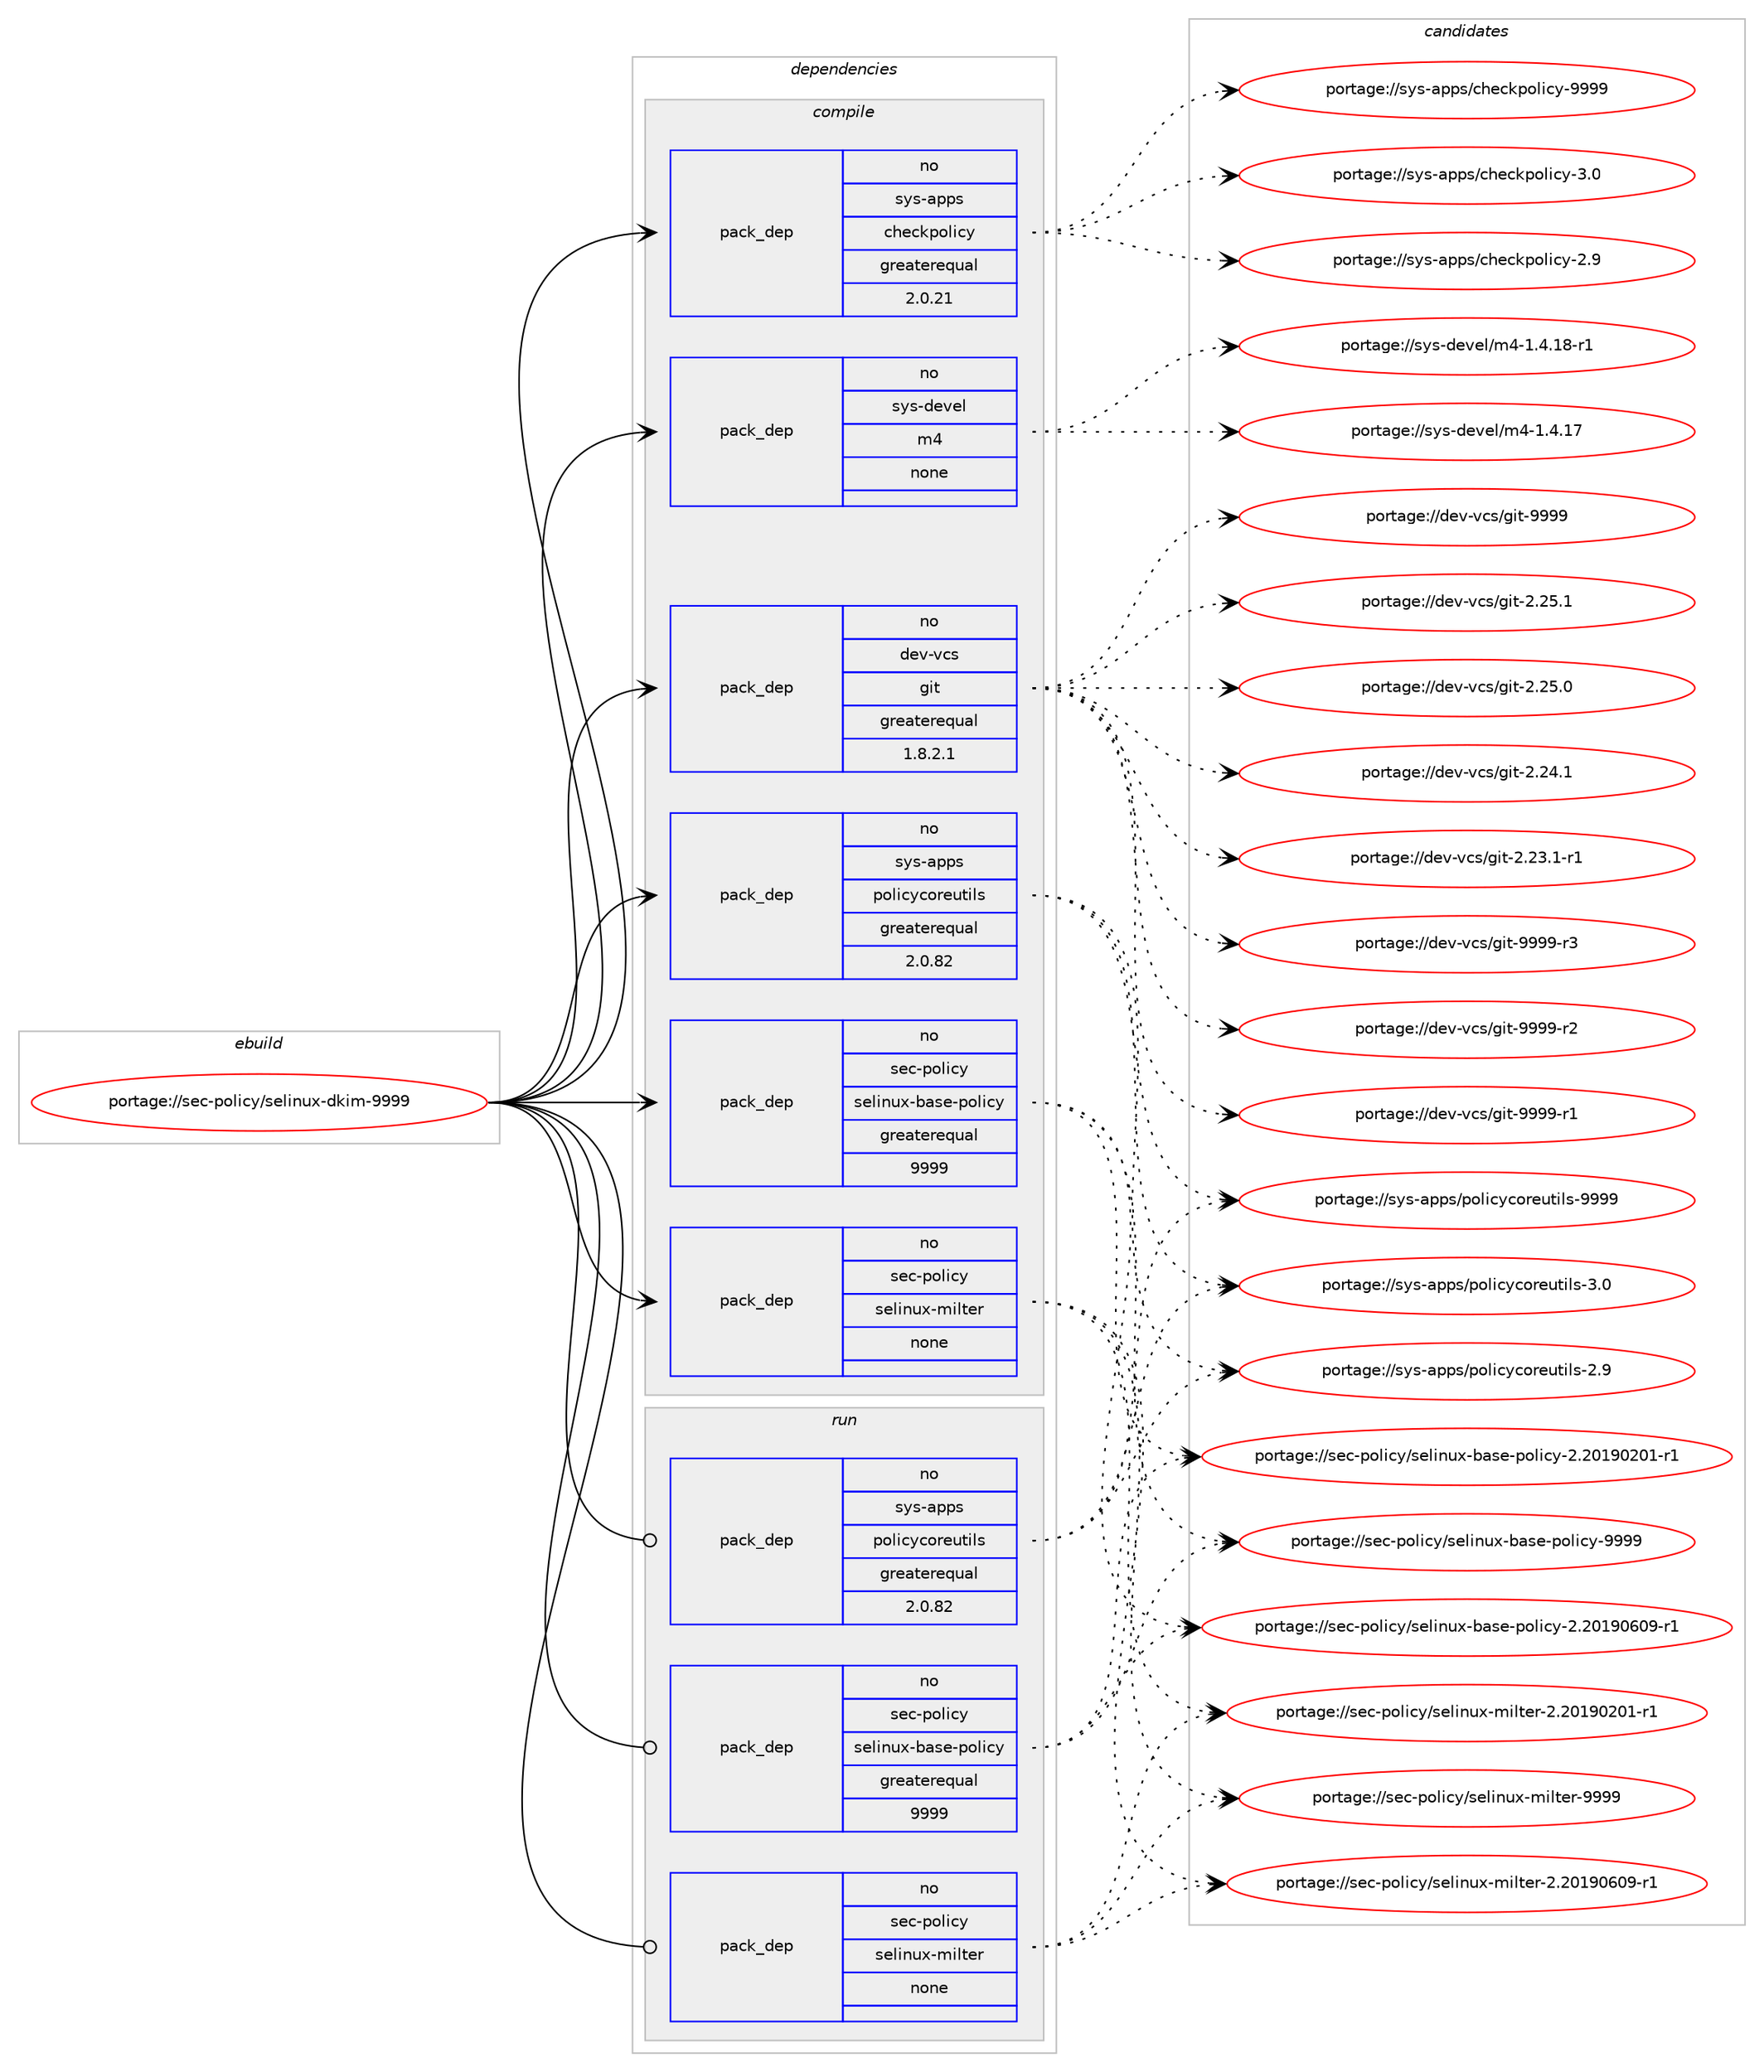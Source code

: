 digraph prolog {

# *************
# Graph options
# *************

newrank=true;
concentrate=true;
compound=true;
graph [rankdir=LR,fontname=Helvetica,fontsize=10,ranksep=1.5];#, ranksep=2.5, nodesep=0.2];
edge  [arrowhead=vee];
node  [fontname=Helvetica,fontsize=10];

# **********
# The ebuild
# **********

subgraph cluster_leftcol {
color=gray;
rank=same;
label=<<i>ebuild</i>>;
id [label="portage://sec-policy/selinux-dkim-9999", color=red, width=4, href="../sec-policy/selinux-dkim-9999.svg"];
}

# ****************
# The dependencies
# ****************

subgraph cluster_midcol {
color=gray;
label=<<i>dependencies</i>>;
subgraph cluster_compile {
fillcolor="#eeeeee";
style=filled;
label=<<i>compile</i>>;
subgraph pack12834 {
dependency15751 [label=<<TABLE BORDER="0" CELLBORDER="1" CELLSPACING="0" CELLPADDING="4" WIDTH="220"><TR><TD ROWSPAN="6" CELLPADDING="30">pack_dep</TD></TR><TR><TD WIDTH="110">no</TD></TR><TR><TD>dev-vcs</TD></TR><TR><TD>git</TD></TR><TR><TD>greaterequal</TD></TR><TR><TD>1.8.2.1</TD></TR></TABLE>>, shape=none, color=blue];
}
id:e -> dependency15751:w [weight=20,style="solid",arrowhead="vee"];
subgraph pack12835 {
dependency15752 [label=<<TABLE BORDER="0" CELLBORDER="1" CELLSPACING="0" CELLPADDING="4" WIDTH="220"><TR><TD ROWSPAN="6" CELLPADDING="30">pack_dep</TD></TR><TR><TD WIDTH="110">no</TD></TR><TR><TD>sec-policy</TD></TR><TR><TD>selinux-base-policy</TD></TR><TR><TD>greaterequal</TD></TR><TR><TD>9999</TD></TR></TABLE>>, shape=none, color=blue];
}
id:e -> dependency15752:w [weight=20,style="solid",arrowhead="vee"];
subgraph pack12836 {
dependency15753 [label=<<TABLE BORDER="0" CELLBORDER="1" CELLSPACING="0" CELLPADDING="4" WIDTH="220"><TR><TD ROWSPAN="6" CELLPADDING="30">pack_dep</TD></TR><TR><TD WIDTH="110">no</TD></TR><TR><TD>sec-policy</TD></TR><TR><TD>selinux-milter</TD></TR><TR><TD>none</TD></TR><TR><TD></TD></TR></TABLE>>, shape=none, color=blue];
}
id:e -> dependency15753:w [weight=20,style="solid",arrowhead="vee"];
subgraph pack12837 {
dependency15754 [label=<<TABLE BORDER="0" CELLBORDER="1" CELLSPACING="0" CELLPADDING="4" WIDTH="220"><TR><TD ROWSPAN="6" CELLPADDING="30">pack_dep</TD></TR><TR><TD WIDTH="110">no</TD></TR><TR><TD>sys-apps</TD></TR><TR><TD>checkpolicy</TD></TR><TR><TD>greaterequal</TD></TR><TR><TD>2.0.21</TD></TR></TABLE>>, shape=none, color=blue];
}
id:e -> dependency15754:w [weight=20,style="solid",arrowhead="vee"];
subgraph pack12838 {
dependency15755 [label=<<TABLE BORDER="0" CELLBORDER="1" CELLSPACING="0" CELLPADDING="4" WIDTH="220"><TR><TD ROWSPAN="6" CELLPADDING="30">pack_dep</TD></TR><TR><TD WIDTH="110">no</TD></TR><TR><TD>sys-apps</TD></TR><TR><TD>policycoreutils</TD></TR><TR><TD>greaterequal</TD></TR><TR><TD>2.0.82</TD></TR></TABLE>>, shape=none, color=blue];
}
id:e -> dependency15755:w [weight=20,style="solid",arrowhead="vee"];
subgraph pack12839 {
dependency15756 [label=<<TABLE BORDER="0" CELLBORDER="1" CELLSPACING="0" CELLPADDING="4" WIDTH="220"><TR><TD ROWSPAN="6" CELLPADDING="30">pack_dep</TD></TR><TR><TD WIDTH="110">no</TD></TR><TR><TD>sys-devel</TD></TR><TR><TD>m4</TD></TR><TR><TD>none</TD></TR><TR><TD></TD></TR></TABLE>>, shape=none, color=blue];
}
id:e -> dependency15756:w [weight=20,style="solid",arrowhead="vee"];
}
subgraph cluster_compileandrun {
fillcolor="#eeeeee";
style=filled;
label=<<i>compile and run</i>>;
}
subgraph cluster_run {
fillcolor="#eeeeee";
style=filled;
label=<<i>run</i>>;
subgraph pack12840 {
dependency15757 [label=<<TABLE BORDER="0" CELLBORDER="1" CELLSPACING="0" CELLPADDING="4" WIDTH="220"><TR><TD ROWSPAN="6" CELLPADDING="30">pack_dep</TD></TR><TR><TD WIDTH="110">no</TD></TR><TR><TD>sec-policy</TD></TR><TR><TD>selinux-base-policy</TD></TR><TR><TD>greaterequal</TD></TR><TR><TD>9999</TD></TR></TABLE>>, shape=none, color=blue];
}
id:e -> dependency15757:w [weight=20,style="solid",arrowhead="odot"];
subgraph pack12841 {
dependency15758 [label=<<TABLE BORDER="0" CELLBORDER="1" CELLSPACING="0" CELLPADDING="4" WIDTH="220"><TR><TD ROWSPAN="6" CELLPADDING="30">pack_dep</TD></TR><TR><TD WIDTH="110">no</TD></TR><TR><TD>sec-policy</TD></TR><TR><TD>selinux-milter</TD></TR><TR><TD>none</TD></TR><TR><TD></TD></TR></TABLE>>, shape=none, color=blue];
}
id:e -> dependency15758:w [weight=20,style="solid",arrowhead="odot"];
subgraph pack12842 {
dependency15759 [label=<<TABLE BORDER="0" CELLBORDER="1" CELLSPACING="0" CELLPADDING="4" WIDTH="220"><TR><TD ROWSPAN="6" CELLPADDING="30">pack_dep</TD></TR><TR><TD WIDTH="110">no</TD></TR><TR><TD>sys-apps</TD></TR><TR><TD>policycoreutils</TD></TR><TR><TD>greaterequal</TD></TR><TR><TD>2.0.82</TD></TR></TABLE>>, shape=none, color=blue];
}
id:e -> dependency15759:w [weight=20,style="solid",arrowhead="odot"];
}
}

# **************
# The candidates
# **************

subgraph cluster_choices {
rank=same;
color=gray;
label=<<i>candidates</i>>;

subgraph choice12834 {
color=black;
nodesep=1;
choice10010111845118991154710310511645575757574511451 [label="portage://dev-vcs/git-9999-r3", color=red, width=4,href="../dev-vcs/git-9999-r3.svg"];
choice10010111845118991154710310511645575757574511450 [label="portage://dev-vcs/git-9999-r2", color=red, width=4,href="../dev-vcs/git-9999-r2.svg"];
choice10010111845118991154710310511645575757574511449 [label="portage://dev-vcs/git-9999-r1", color=red, width=4,href="../dev-vcs/git-9999-r1.svg"];
choice1001011184511899115471031051164557575757 [label="portage://dev-vcs/git-9999", color=red, width=4,href="../dev-vcs/git-9999.svg"];
choice10010111845118991154710310511645504650534649 [label="portage://dev-vcs/git-2.25.1", color=red, width=4,href="../dev-vcs/git-2.25.1.svg"];
choice10010111845118991154710310511645504650534648 [label="portage://dev-vcs/git-2.25.0", color=red, width=4,href="../dev-vcs/git-2.25.0.svg"];
choice10010111845118991154710310511645504650524649 [label="portage://dev-vcs/git-2.24.1", color=red, width=4,href="../dev-vcs/git-2.24.1.svg"];
choice100101118451189911547103105116455046505146494511449 [label="portage://dev-vcs/git-2.23.1-r1", color=red, width=4,href="../dev-vcs/git-2.23.1-r1.svg"];
dependency15751:e -> choice10010111845118991154710310511645575757574511451:w [style=dotted,weight="100"];
dependency15751:e -> choice10010111845118991154710310511645575757574511450:w [style=dotted,weight="100"];
dependency15751:e -> choice10010111845118991154710310511645575757574511449:w [style=dotted,weight="100"];
dependency15751:e -> choice1001011184511899115471031051164557575757:w [style=dotted,weight="100"];
dependency15751:e -> choice10010111845118991154710310511645504650534649:w [style=dotted,weight="100"];
dependency15751:e -> choice10010111845118991154710310511645504650534648:w [style=dotted,weight="100"];
dependency15751:e -> choice10010111845118991154710310511645504650524649:w [style=dotted,weight="100"];
dependency15751:e -> choice100101118451189911547103105116455046505146494511449:w [style=dotted,weight="100"];
}
subgraph choice12835 {
color=black;
nodesep=1;
choice1151019945112111108105991214711510110810511011712045989711510145112111108105991214557575757 [label="portage://sec-policy/selinux-base-policy-9999", color=red, width=4,href="../sec-policy/selinux-base-policy-9999.svg"];
choice11510199451121111081059912147115101108105110117120459897115101451121111081059912145504650484957485448574511449 [label="portage://sec-policy/selinux-base-policy-2.20190609-r1", color=red, width=4,href="../sec-policy/selinux-base-policy-2.20190609-r1.svg"];
choice11510199451121111081059912147115101108105110117120459897115101451121111081059912145504650484957485048494511449 [label="portage://sec-policy/selinux-base-policy-2.20190201-r1", color=red, width=4,href="../sec-policy/selinux-base-policy-2.20190201-r1.svg"];
dependency15752:e -> choice1151019945112111108105991214711510110810511011712045989711510145112111108105991214557575757:w [style=dotted,weight="100"];
dependency15752:e -> choice11510199451121111081059912147115101108105110117120459897115101451121111081059912145504650484957485448574511449:w [style=dotted,weight="100"];
dependency15752:e -> choice11510199451121111081059912147115101108105110117120459897115101451121111081059912145504650484957485048494511449:w [style=dotted,weight="100"];
}
subgraph choice12836 {
color=black;
nodesep=1;
choice11510199451121111081059912147115101108105110117120451091051081161011144557575757 [label="portage://sec-policy/selinux-milter-9999", color=red, width=4,href="../sec-policy/selinux-milter-9999.svg"];
choice115101994511211110810599121471151011081051101171204510910510811610111445504650484957485448574511449 [label="portage://sec-policy/selinux-milter-2.20190609-r1", color=red, width=4,href="../sec-policy/selinux-milter-2.20190609-r1.svg"];
choice115101994511211110810599121471151011081051101171204510910510811610111445504650484957485048494511449 [label="portage://sec-policy/selinux-milter-2.20190201-r1", color=red, width=4,href="../sec-policy/selinux-milter-2.20190201-r1.svg"];
dependency15753:e -> choice11510199451121111081059912147115101108105110117120451091051081161011144557575757:w [style=dotted,weight="100"];
dependency15753:e -> choice115101994511211110810599121471151011081051101171204510910510811610111445504650484957485448574511449:w [style=dotted,weight="100"];
dependency15753:e -> choice115101994511211110810599121471151011081051101171204510910510811610111445504650484957485048494511449:w [style=dotted,weight="100"];
}
subgraph choice12837 {
color=black;
nodesep=1;
choice1151211154597112112115479910410199107112111108105991214557575757 [label="portage://sys-apps/checkpolicy-9999", color=red, width=4,href="../sys-apps/checkpolicy-9999.svg"];
choice11512111545971121121154799104101991071121111081059912145514648 [label="portage://sys-apps/checkpolicy-3.0", color=red, width=4,href="../sys-apps/checkpolicy-3.0.svg"];
choice11512111545971121121154799104101991071121111081059912145504657 [label="portage://sys-apps/checkpolicy-2.9", color=red, width=4,href="../sys-apps/checkpolicy-2.9.svg"];
dependency15754:e -> choice1151211154597112112115479910410199107112111108105991214557575757:w [style=dotted,weight="100"];
dependency15754:e -> choice11512111545971121121154799104101991071121111081059912145514648:w [style=dotted,weight="100"];
dependency15754:e -> choice11512111545971121121154799104101991071121111081059912145504657:w [style=dotted,weight="100"];
}
subgraph choice12838 {
color=black;
nodesep=1;
choice11512111545971121121154711211110810599121991111141011171161051081154557575757 [label="portage://sys-apps/policycoreutils-9999", color=red, width=4,href="../sys-apps/policycoreutils-9999.svg"];
choice115121115459711211211547112111108105991219911111410111711610510811545514648 [label="portage://sys-apps/policycoreutils-3.0", color=red, width=4,href="../sys-apps/policycoreutils-3.0.svg"];
choice115121115459711211211547112111108105991219911111410111711610510811545504657 [label="portage://sys-apps/policycoreutils-2.9", color=red, width=4,href="../sys-apps/policycoreutils-2.9.svg"];
dependency15755:e -> choice11512111545971121121154711211110810599121991111141011171161051081154557575757:w [style=dotted,weight="100"];
dependency15755:e -> choice115121115459711211211547112111108105991219911111410111711610510811545514648:w [style=dotted,weight="100"];
dependency15755:e -> choice115121115459711211211547112111108105991219911111410111711610510811545504657:w [style=dotted,weight="100"];
}
subgraph choice12839 {
color=black;
nodesep=1;
choice115121115451001011181011084710952454946524649564511449 [label="portage://sys-devel/m4-1.4.18-r1", color=red, width=4,href="../sys-devel/m4-1.4.18-r1.svg"];
choice11512111545100101118101108471095245494652464955 [label="portage://sys-devel/m4-1.4.17", color=red, width=4,href="../sys-devel/m4-1.4.17.svg"];
dependency15756:e -> choice115121115451001011181011084710952454946524649564511449:w [style=dotted,weight="100"];
dependency15756:e -> choice11512111545100101118101108471095245494652464955:w [style=dotted,weight="100"];
}
subgraph choice12840 {
color=black;
nodesep=1;
choice1151019945112111108105991214711510110810511011712045989711510145112111108105991214557575757 [label="portage://sec-policy/selinux-base-policy-9999", color=red, width=4,href="../sec-policy/selinux-base-policy-9999.svg"];
choice11510199451121111081059912147115101108105110117120459897115101451121111081059912145504650484957485448574511449 [label="portage://sec-policy/selinux-base-policy-2.20190609-r1", color=red, width=4,href="../sec-policy/selinux-base-policy-2.20190609-r1.svg"];
choice11510199451121111081059912147115101108105110117120459897115101451121111081059912145504650484957485048494511449 [label="portage://sec-policy/selinux-base-policy-2.20190201-r1", color=red, width=4,href="../sec-policy/selinux-base-policy-2.20190201-r1.svg"];
dependency15757:e -> choice1151019945112111108105991214711510110810511011712045989711510145112111108105991214557575757:w [style=dotted,weight="100"];
dependency15757:e -> choice11510199451121111081059912147115101108105110117120459897115101451121111081059912145504650484957485448574511449:w [style=dotted,weight="100"];
dependency15757:e -> choice11510199451121111081059912147115101108105110117120459897115101451121111081059912145504650484957485048494511449:w [style=dotted,weight="100"];
}
subgraph choice12841 {
color=black;
nodesep=1;
choice11510199451121111081059912147115101108105110117120451091051081161011144557575757 [label="portage://sec-policy/selinux-milter-9999", color=red, width=4,href="../sec-policy/selinux-milter-9999.svg"];
choice115101994511211110810599121471151011081051101171204510910510811610111445504650484957485448574511449 [label="portage://sec-policy/selinux-milter-2.20190609-r1", color=red, width=4,href="../sec-policy/selinux-milter-2.20190609-r1.svg"];
choice115101994511211110810599121471151011081051101171204510910510811610111445504650484957485048494511449 [label="portage://sec-policy/selinux-milter-2.20190201-r1", color=red, width=4,href="../sec-policy/selinux-milter-2.20190201-r1.svg"];
dependency15758:e -> choice11510199451121111081059912147115101108105110117120451091051081161011144557575757:w [style=dotted,weight="100"];
dependency15758:e -> choice115101994511211110810599121471151011081051101171204510910510811610111445504650484957485448574511449:w [style=dotted,weight="100"];
dependency15758:e -> choice115101994511211110810599121471151011081051101171204510910510811610111445504650484957485048494511449:w [style=dotted,weight="100"];
}
subgraph choice12842 {
color=black;
nodesep=1;
choice11512111545971121121154711211110810599121991111141011171161051081154557575757 [label="portage://sys-apps/policycoreutils-9999", color=red, width=4,href="../sys-apps/policycoreutils-9999.svg"];
choice115121115459711211211547112111108105991219911111410111711610510811545514648 [label="portage://sys-apps/policycoreutils-3.0", color=red, width=4,href="../sys-apps/policycoreutils-3.0.svg"];
choice115121115459711211211547112111108105991219911111410111711610510811545504657 [label="portage://sys-apps/policycoreutils-2.9", color=red, width=4,href="../sys-apps/policycoreutils-2.9.svg"];
dependency15759:e -> choice11512111545971121121154711211110810599121991111141011171161051081154557575757:w [style=dotted,weight="100"];
dependency15759:e -> choice115121115459711211211547112111108105991219911111410111711610510811545514648:w [style=dotted,weight="100"];
dependency15759:e -> choice115121115459711211211547112111108105991219911111410111711610510811545504657:w [style=dotted,weight="100"];
}
}

}
